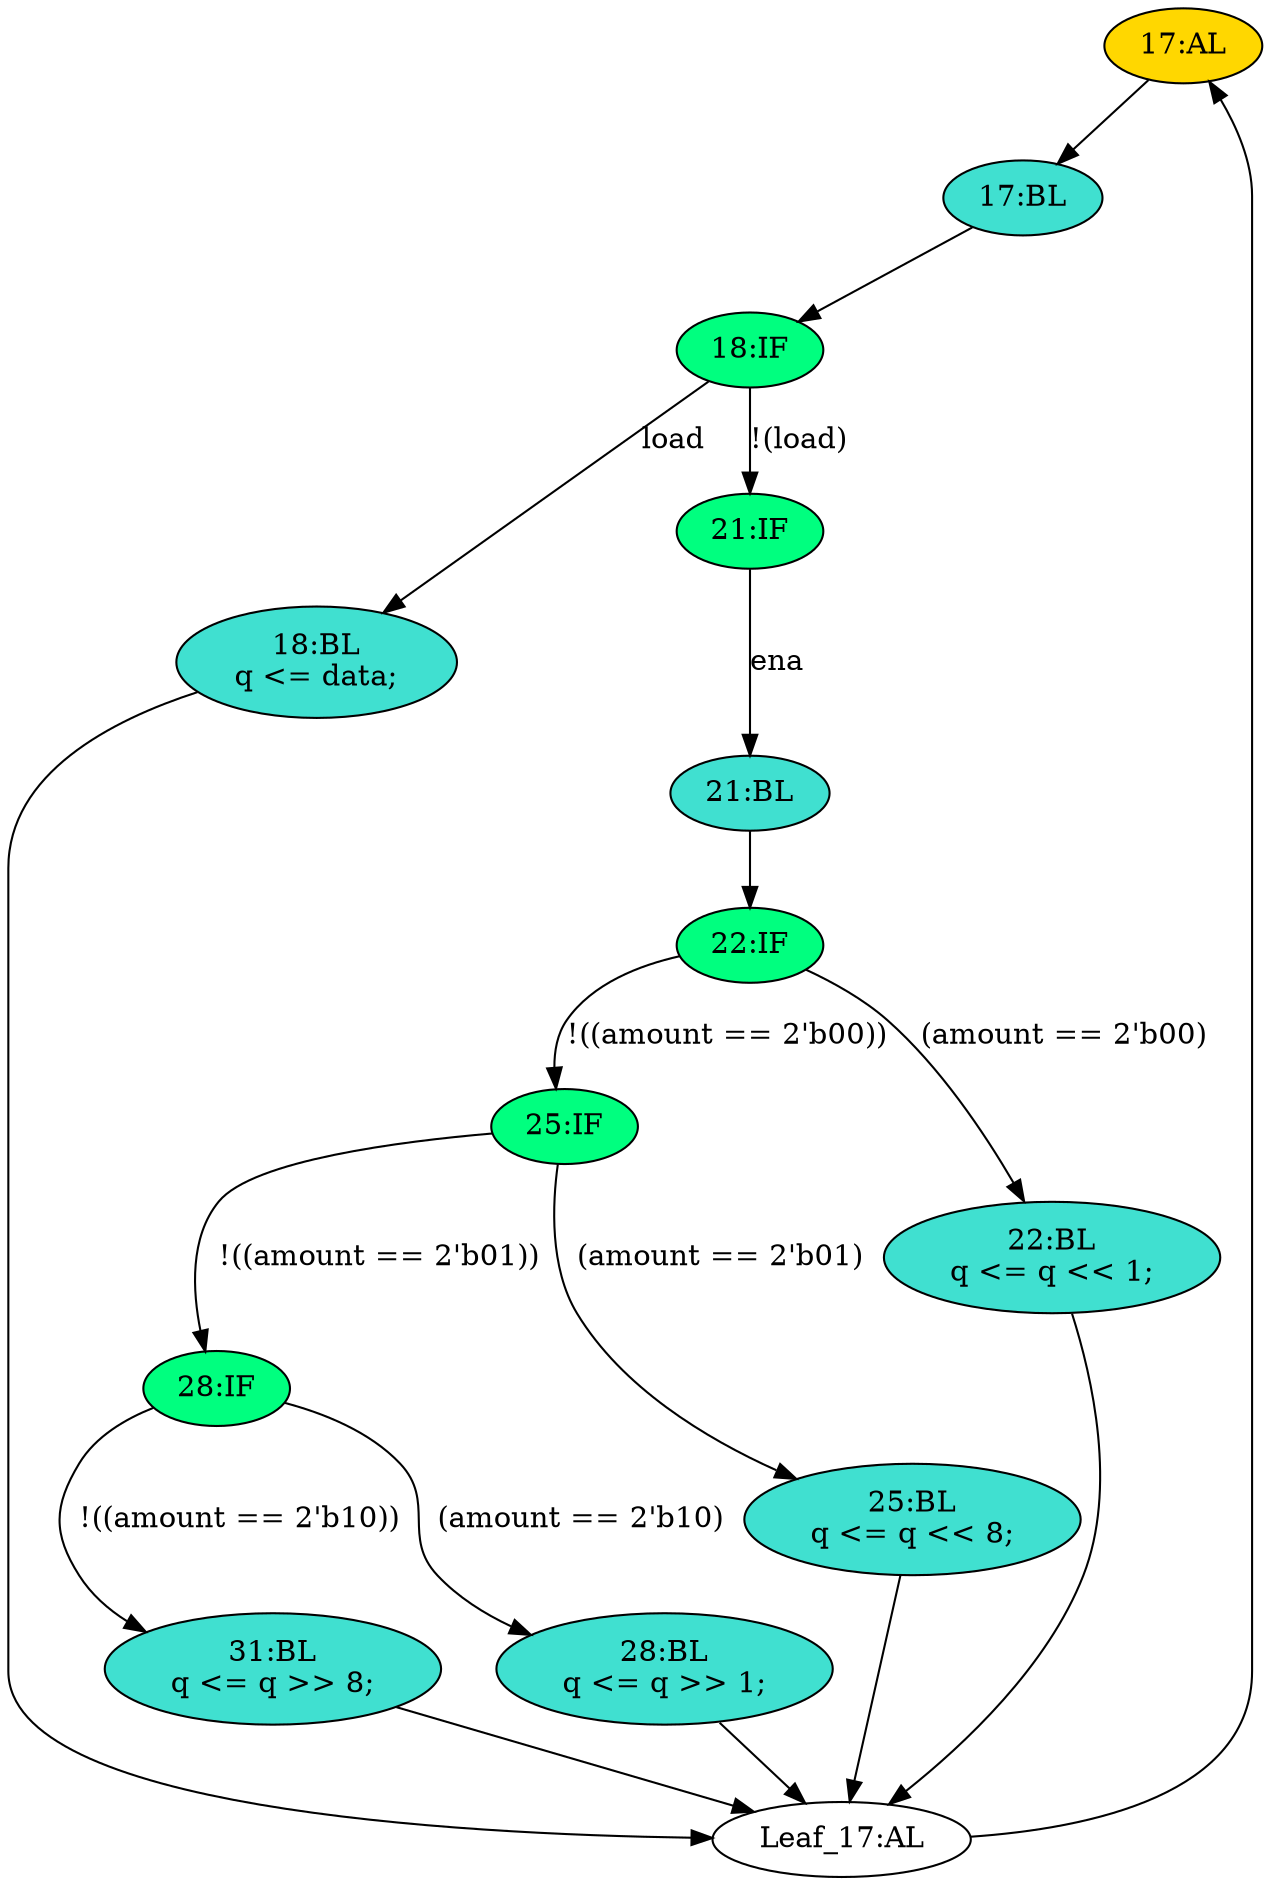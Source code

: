 strict digraph "compose( ,  )" {
	node [label="\N"];
	"17:AL"	[ast="<pyverilog.vparser.ast.Always object at 0x7f42c9737090>",
		clk_sens=True,
		fillcolor=gold,
		label="17:AL",
		sens="['clk']",
		statements="[]",
		style=filled,
		typ=Always,
		use_var="['load', 'ena', 'amount', 'data', 'q']"];
	"17:BL"	[ast="<pyverilog.vparser.ast.Block object at 0x7f42c9723d10>",
		fillcolor=turquoise,
		label="17:BL",
		statements="[]",
		style=filled,
		typ=Block];
	"17:AL" -> "17:BL"	[cond="[]",
		lineno=None];
	"21:BL"	[ast="<pyverilog.vparser.ast.Block object at 0x7f42c96cecd0>",
		fillcolor=turquoise,
		label="21:BL",
		statements="[]",
		style=filled,
		typ=Block];
	"22:IF"	[ast="<pyverilog.vparser.ast.IfStatement object at 0x7f42c973dc50>",
		fillcolor=springgreen,
		label="22:IF",
		statements="[]",
		style=filled,
		typ=IfStatement];
	"21:BL" -> "22:IF"	[cond="[]",
		lineno=None];
	"31:BL"	[ast="<pyverilog.vparser.ast.Block object at 0x7f42c9398d10>",
		fillcolor=turquoise,
		label="31:BL
q <= q >> 8;",
		statements="[<pyverilog.vparser.ast.NonblockingSubstitution object at 0x7f42c9398350>]",
		style=filled,
		typ=Block];
	"Leaf_17:AL"	[def_var="['q']",
		label="Leaf_17:AL"];
	"31:BL" -> "Leaf_17:AL"	[cond="[]",
		lineno=None];
	"28:IF"	[ast="<pyverilog.vparser.ast.IfStatement object at 0x7f42cb2a8ad0>",
		fillcolor=springgreen,
		label="28:IF",
		statements="[]",
		style=filled,
		typ=IfStatement];
	"28:IF" -> "31:BL"	[cond="['amount']",
		label="!((amount == 2'b10))",
		lineno=28];
	"28:BL"	[ast="<pyverilog.vparser.ast.Block object at 0x7f42c97a0f90>",
		fillcolor=turquoise,
		label="28:BL
q <= q >> 1;",
		statements="[<pyverilog.vparser.ast.NonblockingSubstitution object at 0x7f42c9746510>]",
		style=filled,
		typ=Block];
	"28:IF" -> "28:BL"	[cond="['amount']",
		label="(amount == 2'b10)",
		lineno=28];
	"18:IF"	[ast="<pyverilog.vparser.ast.IfStatement object at 0x7f42c9723ed0>",
		fillcolor=springgreen,
		label="18:IF",
		statements="[]",
		style=filled,
		typ=IfStatement];
	"17:BL" -> "18:IF"	[cond="[]",
		lineno=None];
	"18:BL"	[ast="<pyverilog.vparser.ast.Block object at 0x7f42c9723790>",
		fillcolor=turquoise,
		label="18:BL
q <= data;",
		statements="[<pyverilog.vparser.ast.NonblockingSubstitution object at 0x7f42c9723210>]",
		style=filled,
		typ=Block];
	"18:BL" -> "Leaf_17:AL"	[cond="[]",
		lineno=None];
	"25:IF"	[ast="<pyverilog.vparser.ast.IfStatement object at 0x7f42c9726150>",
		fillcolor=springgreen,
		label="25:IF",
		statements="[]",
		style=filled,
		typ=IfStatement];
	"25:IF" -> "28:IF"	[cond="['amount']",
		label="!((amount == 2'b01))",
		lineno=25];
	"25:BL"	[ast="<pyverilog.vparser.ast.Block object at 0x7f42c9726450>",
		fillcolor=turquoise,
		label="25:BL
q <= q << 8;",
		statements="[<pyverilog.vparser.ast.NonblockingSubstitution object at 0x7f42c9b41610>]",
		style=filled,
		typ=Block];
	"25:IF" -> "25:BL"	[cond="['amount']",
		label="(amount == 2'b01)",
		lineno=25];
	"22:IF" -> "25:IF"	[cond="['amount']",
		label="!((amount == 2'b00))",
		lineno=22];
	"22:BL"	[ast="<pyverilog.vparser.ast.Block object at 0x7f42c9731650>",
		fillcolor=turquoise,
		label="22:BL
q <= q << 1;",
		statements="[<pyverilog.vparser.ast.NonblockingSubstitution object at 0x7f42c973dd10>]",
		style=filled,
		typ=Block];
	"22:IF" -> "22:BL"	[cond="['amount']",
		label="(amount == 2'b00)",
		lineno=22];
	"18:IF" -> "18:BL"	[cond="['load']",
		label=load,
		lineno=18];
	"21:IF"	[ast="<pyverilog.vparser.ast.IfStatement object at 0x7f42c96ce550>",
		fillcolor=springgreen,
		label="21:IF",
		statements="[]",
		style=filled,
		typ=IfStatement];
	"18:IF" -> "21:IF"	[cond="['load']",
		label="!(load)",
		lineno=18];
	"21:IF" -> "21:BL"	[cond="['ena']",
		label=ena,
		lineno=21];
	"22:BL" -> "Leaf_17:AL"	[cond="[]",
		lineno=None];
	"25:BL" -> "Leaf_17:AL"	[cond="[]",
		lineno=None];
	"Leaf_17:AL" -> "17:AL";
	"28:BL" -> "Leaf_17:AL"	[cond="[]",
		lineno=None];
}
